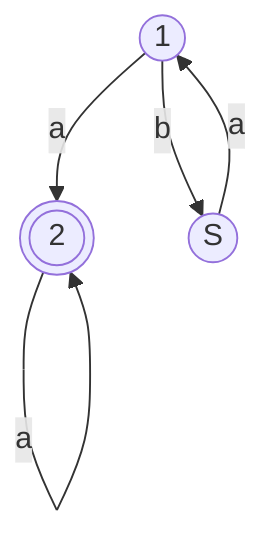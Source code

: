 flowchart TD
    13s((S))
    131((1))
    132(((2)))
    13s -->|a| 131 -->|a| 132 -->|a| 132
    131 -->|b| 13s